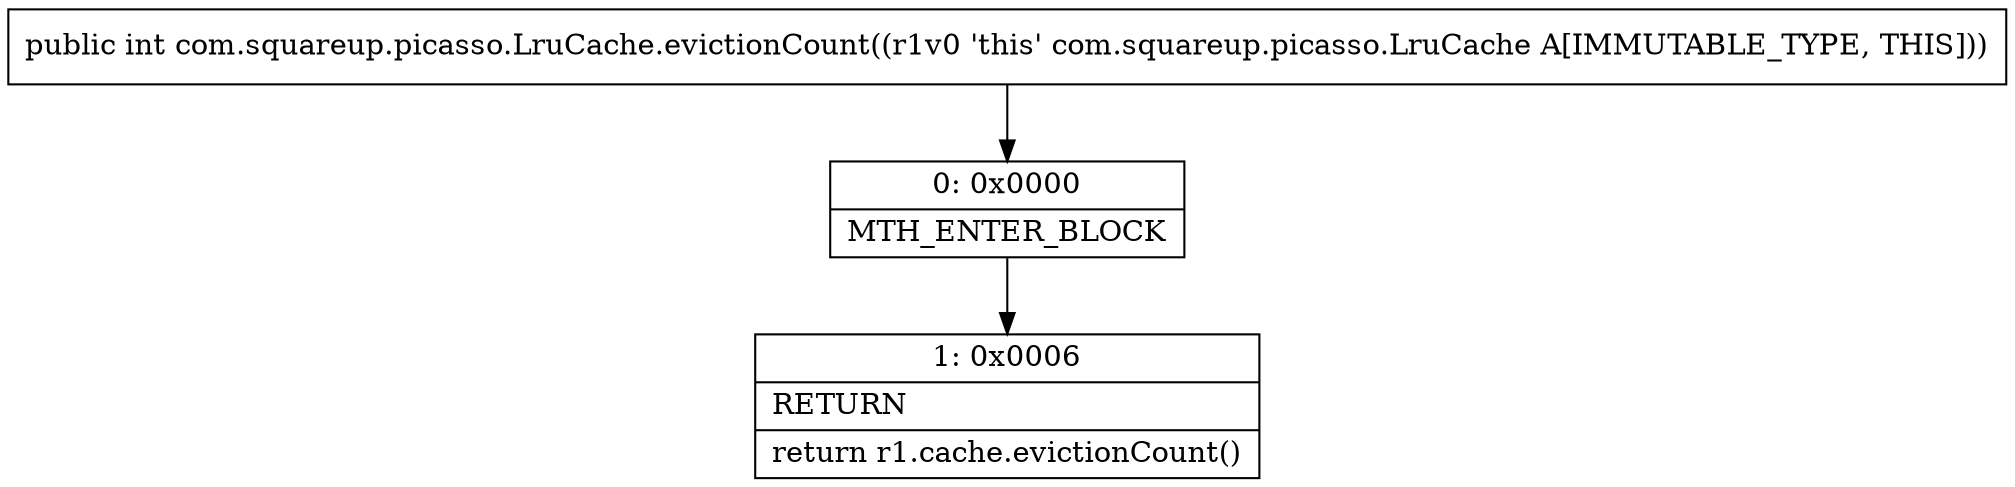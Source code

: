 digraph "CFG forcom.squareup.picasso.LruCache.evictionCount()I" {
Node_0 [shape=record,label="{0\:\ 0x0000|MTH_ENTER_BLOCK\l}"];
Node_1 [shape=record,label="{1\:\ 0x0006|RETURN\l|return r1.cache.evictionCount()\l}"];
MethodNode[shape=record,label="{public int com.squareup.picasso.LruCache.evictionCount((r1v0 'this' com.squareup.picasso.LruCache A[IMMUTABLE_TYPE, THIS])) }"];
MethodNode -> Node_0;
Node_0 -> Node_1;
}

